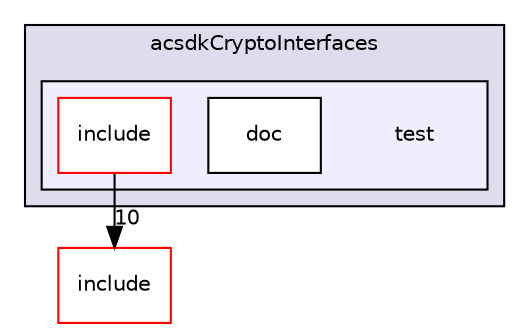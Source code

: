 digraph "/workplace/avs-device-sdk/core/Crypto/acsdkCryptoInterfaces/test" {
  compound=true
  node [ fontsize="10", fontname="Helvetica"];
  edge [ labelfontsize="10", labelfontname="Helvetica"];
  subgraph clusterdir_8d535980e8bcd8dca7a4900da179e35a {
    graph [ bgcolor="#ddddee", pencolor="black", label="acsdkCryptoInterfaces" fontname="Helvetica", fontsize="10", URL="dir_8d535980e8bcd8dca7a4900da179e35a.html"]
  subgraph clusterdir_cb9bd63c73e69472652f6d4f5fa80c4a {
    graph [ bgcolor="#eeeeff", pencolor="black", label="" URL="dir_cb9bd63c73e69472652f6d4f5fa80c4a.html"];
    dir_cb9bd63c73e69472652f6d4f5fa80c4a [shape=plaintext label="test"];
    dir_5aa6ef58347222924d8da640a9ec5089 [shape=box label="doc" color="black" fillcolor="white" style="filled" URL="dir_5aa6ef58347222924d8da640a9ec5089.html"];
    dir_36e970ed0a31d708904f46a00b80ef7d [shape=box label="include" color="red" fillcolor="white" style="filled" URL="dir_36e970ed0a31d708904f46a00b80ef7d.html"];
  }
  }
  dir_a9110d7f3e5a7b21a196c82bb4317433 [shape=box label="include" fillcolor="white" style="filled" color="red" URL="dir_a9110d7f3e5a7b21a196c82bb4317433.html"];
  dir_36e970ed0a31d708904f46a00b80ef7d->dir_a9110d7f3e5a7b21a196c82bb4317433 [headlabel="10", labeldistance=1.5 headhref="dir_000625_000622.html"];
}

